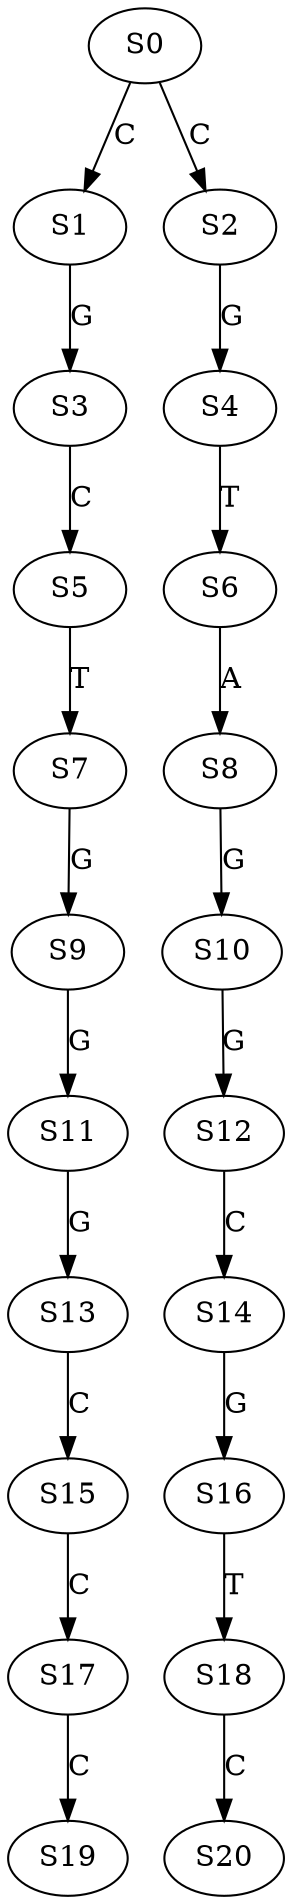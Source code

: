 strict digraph  {
	S0 -> S1 [ label = C ];
	S0 -> S2 [ label = C ];
	S1 -> S3 [ label = G ];
	S2 -> S4 [ label = G ];
	S3 -> S5 [ label = C ];
	S4 -> S6 [ label = T ];
	S5 -> S7 [ label = T ];
	S6 -> S8 [ label = A ];
	S7 -> S9 [ label = G ];
	S8 -> S10 [ label = G ];
	S9 -> S11 [ label = G ];
	S10 -> S12 [ label = G ];
	S11 -> S13 [ label = G ];
	S12 -> S14 [ label = C ];
	S13 -> S15 [ label = C ];
	S14 -> S16 [ label = G ];
	S15 -> S17 [ label = C ];
	S16 -> S18 [ label = T ];
	S17 -> S19 [ label = C ];
	S18 -> S20 [ label = C ];
}
